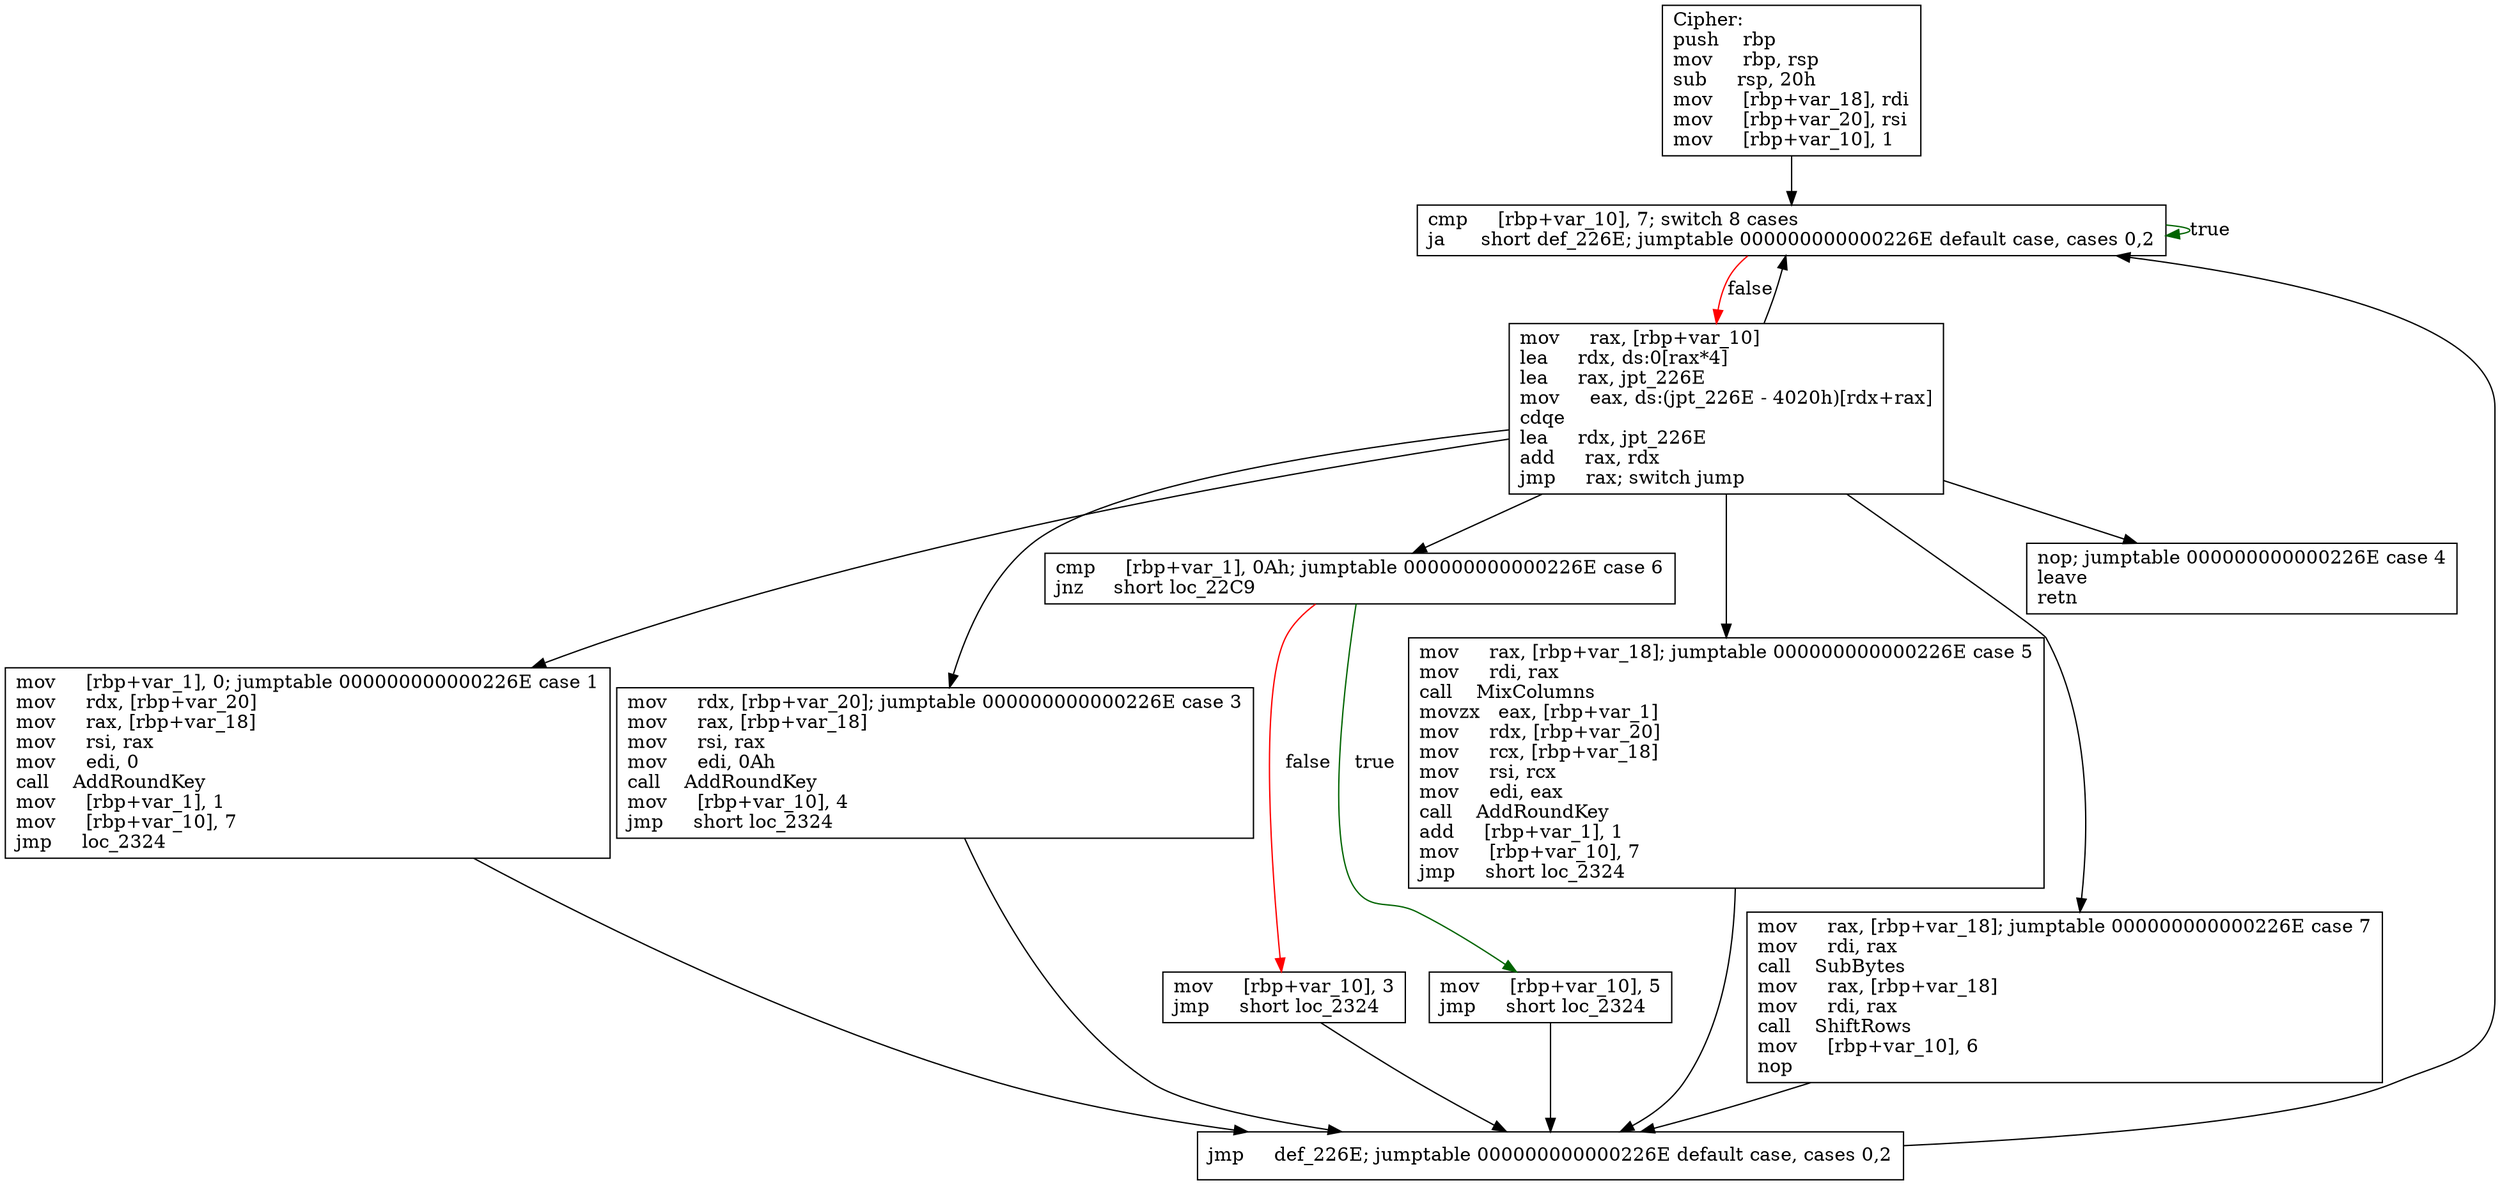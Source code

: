 digraph "Cipher" {
	graph [
	];
	node [
		shape = "box"
	];
	edge [
	];
	"0" [
		label = "Cipher:\lpush    rbp\lmov     rbp, rsp\lsub     rsp, 20h\lmov     [rbp+var_18], rdi\lmov     [rbp+var_20], rsi\lmov     [rbp+var_10], 1\l"
	];
	"1" [
		label = "cmp     [rbp+var_10], 7; switch 8 cases\lja      short def_226E; jumptable 000000000000226E default case, cases 0,2\l"
	];
	"2" [
		label = "mov     rax, [rbp+var_10]\llea     rdx, ds:0[rax*4]\llea     rax, jpt_226E\lmov     eax, ds:(jpt_226E - 4020h)[rdx+rax]\lcdqe\llea     rdx, jpt_226E\ladd     rax, rdx\ljmp     rax; switch jump\l"
	];
	"3" [
		label = "mov     [rbp+var_1], 0; jumptable 000000000000226E case 1\lmov     rdx, [rbp+var_20]\lmov     rax, [rbp+var_18]\lmov     rsi, rax\lmov     edi, 0\lcall    AddRoundKey\lmov     [rbp+var_1], 1\lmov     [rbp+var_10], 7\ljmp     loc_2324\l"
	];
	"4" [
		label = "mov     rdx, [rbp+var_20]; jumptable 000000000000226E case 3\lmov     rax, [rbp+var_18]\lmov     rsi, rax\lmov     edi, 0Ah\lcall    AddRoundKey\lmov     [rbp+var_10], 4\ljmp     short loc_2324\l"
	];
	"5" [
		label = "cmp     [rbp+var_1], 0Ah; jumptable 000000000000226E case 6\ljnz     short loc_22C9\l"
	];
	"6" [
		label = "mov     [rbp+var_10], 3\ljmp     short loc_2324\l"
	];
	"7" [
		label = "mov     [rbp+var_10], 5\ljmp     short loc_2324\l"
	];
	"8" [
		label = "mov     rax, [rbp+var_18]; jumptable 000000000000226E case 5\lmov     rdi, rax\lcall    MixColumns\lmovzx   eax, [rbp+var_1]\lmov     rdx, [rbp+var_20]\lmov     rcx, [rbp+var_18]\lmov     rsi, rcx\lmov     edi, eax\lcall    AddRoundKey\ladd     [rbp+var_1], 1\lmov     [rbp+var_10], 7\ljmp     short loc_2324\l"
	];
	"9" [
		label = "mov     rax, [rbp+var_18]; jumptable 000000000000226E case 7\lmov     rdi, rax\lcall    SubBytes\lmov     rax, [rbp+var_18]\lmov     rdi, rax\lcall    ShiftRows\lmov     [rbp+var_10], 6\lnop\l"
	];
	"10" [
		label = "jmp     def_226E; jumptable 000000000000226E default case, cases 0,2\l"
	];
	"11" [
		label = "nop; jumptable 000000000000226E case 4\lleave\lretn\l"
	];
// node 0
	"0" -> "1" [ ];
// node 1
	"1" -> "2" [ label = "false", color = red ];
	"1" -> "1" [ label = "true", color = darkgreen ];
// node 2
	"2" -> "1" [ ];
	"2" -> "3" [ ];
	"2" -> "4" [ ];
	"2" -> "5" [ ];
	"2" -> "8" [ ];
	"2" -> "9" [ ];
	"2" -> "11" [ ];
// node 3
	"3" -> "10" [ ];
// node 4
	"4" -> "10" [ ];
// node 5
	"5" -> "6" [ label = "false", color = red ];
	"5" -> "7" [ label = "true", color = darkgreen ];
// node 6
	"6" -> "10" [ ];
// node 7
	"7" -> "10" [ ];
// node 8
	"8" -> "10" [ ];
// node 9
	"9" -> "10" [ ];
// node 10
	"10" -> "1" [ ];
// node 11
}
